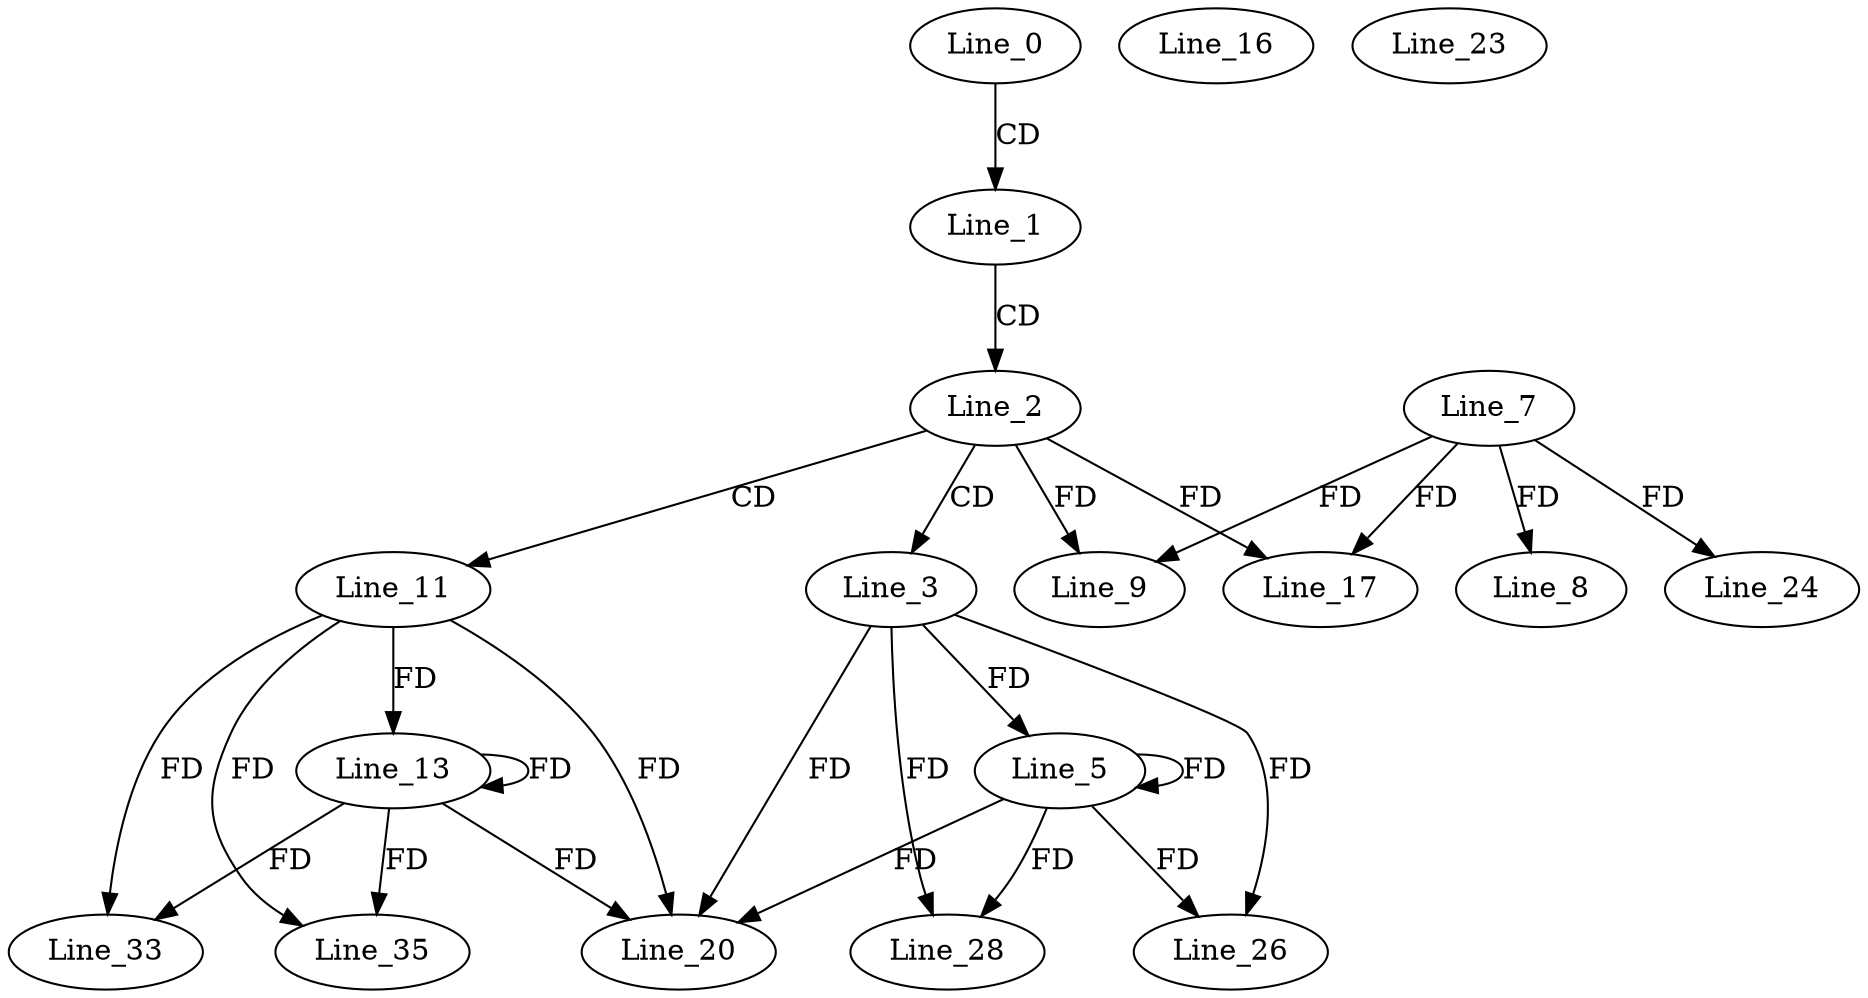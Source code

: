 digraph G {
  Line_0;
  Line_1;
  Line_2;
  Line_3;
  Line_5;
  Line_5;
  Line_7;
  Line_8;
  Line_9;
  Line_11;
  Line_13;
  Line_13;
  Line_16;
  Line_17;
  Line_20;
  Line_20;
  Line_23;
  Line_24;
  Line_26;
  Line_28;
  Line_33;
  Line_35;
  Line_0 -> Line_1 [ label="CD" ];
  Line_1 -> Line_2 [ label="CD" ];
  Line_2 -> Line_3 [ label="CD" ];
  Line_3 -> Line_5 [ label="FD" ];
  Line_5 -> Line_5 [ label="FD" ];
  Line_7 -> Line_8 [ label="FD" ];
  Line_7 -> Line_9 [ label="FD" ];
  Line_2 -> Line_9 [ label="FD" ];
  Line_2 -> Line_11 [ label="CD" ];
  Line_11 -> Line_13 [ label="FD" ];
  Line_13 -> Line_13 [ label="FD" ];
  Line_7 -> Line_17 [ label="FD" ];
  Line_2 -> Line_17 [ label="FD" ];
  Line_11 -> Line_20 [ label="FD" ];
  Line_13 -> Line_20 [ label="FD" ];
  Line_3 -> Line_20 [ label="FD" ];
  Line_5 -> Line_20 [ label="FD" ];
  Line_7 -> Line_24 [ label="FD" ];
  Line_3 -> Line_26 [ label="FD" ];
  Line_5 -> Line_26 [ label="FD" ];
  Line_3 -> Line_28 [ label="FD" ];
  Line_5 -> Line_28 [ label="FD" ];
  Line_11 -> Line_33 [ label="FD" ];
  Line_13 -> Line_33 [ label="FD" ];
  Line_11 -> Line_35 [ label="FD" ];
  Line_13 -> Line_35 [ label="FD" ];
}
